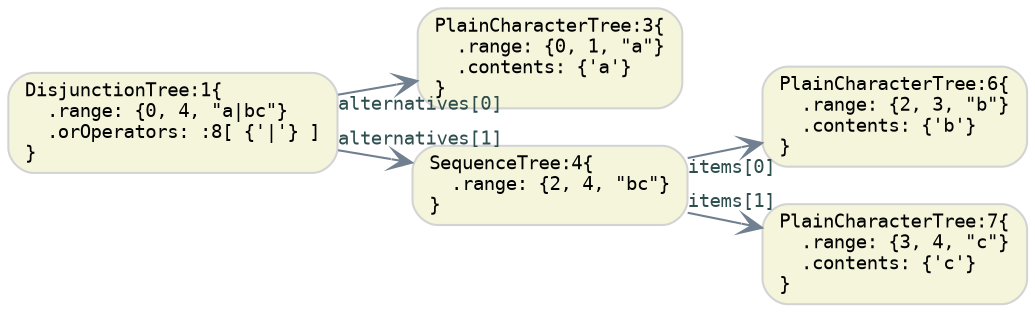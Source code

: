 digraph G {
  rankdir=LR;
  graph [fontname="Monospace", fontsize="11"]

  // default nodes
  node [fontname="Monospace", fontsize= "9", shape="box", style="rounded,filled", color="LightGray", fillcolor="Beige", fixedsize="false", width="0.75"]
  1[ label="DisjunctionTree:1\{\l  .range: \{0, 4, \"a|bc\"\}\l  .orOperators: :8[ \{'|'\} ]\l\}\l" ]
  3[ label="PlainCharacterTree:3\{\l  .range: \{0, 1, \"a\"\}\l  .contents: \{'a'\}\l\}\l" ]
  4[ label="SequenceTree:4\{\l  .range: \{2, 4, \"bc\"\}\l\}\l" ]
  6[ label="PlainCharacterTree:6\{\l  .range: \{2, 3, \"b\"\}\l  .contents: \{'b'\}\l\}\l" ]
  7[ label="PlainCharacterTree:7\{\l  .range: \{3, 4, \"c\"\}\l  .contents: \{'c'\}\l\}\l" ]

  // default edges
  edge [fontname="Monospace", fontsize="9", style="solid", color="SlateGray", fontcolor="DarkSlateGray", arrowhead="vee", arrowtail="none", dir="both"]
  1 -> 3 [ label="",  taillabel="alternatives[0]" ]
  4 -> 6 [ label="",  taillabel="items[0]" ]
  4 -> 7 [ label="",  taillabel="items[1]" ]
  1 -> 4 [ label="",  taillabel="alternatives[1]" ]
}
